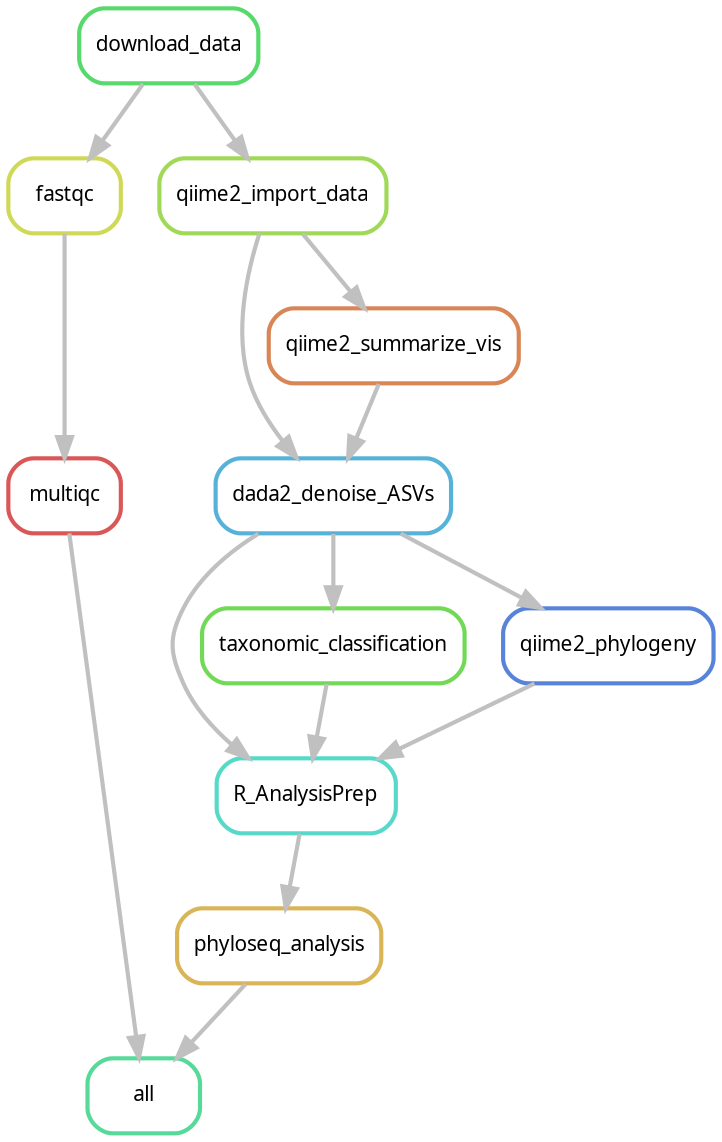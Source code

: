 digraph snakemake_dag {
    graph[bgcolor=white, margin=0];
    node[shape=box, style=rounded, fontname=sans,                 fontsize=10, penwidth=2];
    edge[penwidth=2, color=grey];
	0[label = "all", color = "0.42 0.6 0.85", style="rounded"];
	1[label = "multiqc", color = "0.00 0.6 0.85", style="rounded"];
	2[label = "fastqc", color = "0.18 0.6 0.85", style="rounded"];
	3[label = "download_data", color = "0.36 0.6 0.85", style="rounded"];
	4[label = "phyloseq_analysis", color = "0.12 0.6 0.85", style="rounded"];
	5[label = "R_AnalysisPrep", color = "0.48 0.6 0.85", style="rounded"];
	6[label = "dada2_denoise_ASVs", color = "0.55 0.6 0.85", style="rounded"];
	7[label = "qiime2_import_data", color = "0.24 0.6 0.85", style="rounded"];
	8[label = "qiime2_summarize_vis", color = "0.06 0.6 0.85", style="rounded"];
	9[label = "taxonomic_classification", color = "0.30 0.6 0.85", style="rounded"];
	10[label = "qiime2_phylogeny", color = "0.61 0.6 0.85", style="rounded"];
	1 -> 0
	4 -> 0
	2 -> 1
	3 -> 2
	5 -> 4
	6 -> 5
	9 -> 5
	10 -> 5
	7 -> 6
	8 -> 6
	3 -> 7
	7 -> 8
	6 -> 9
	6 -> 10
}            
